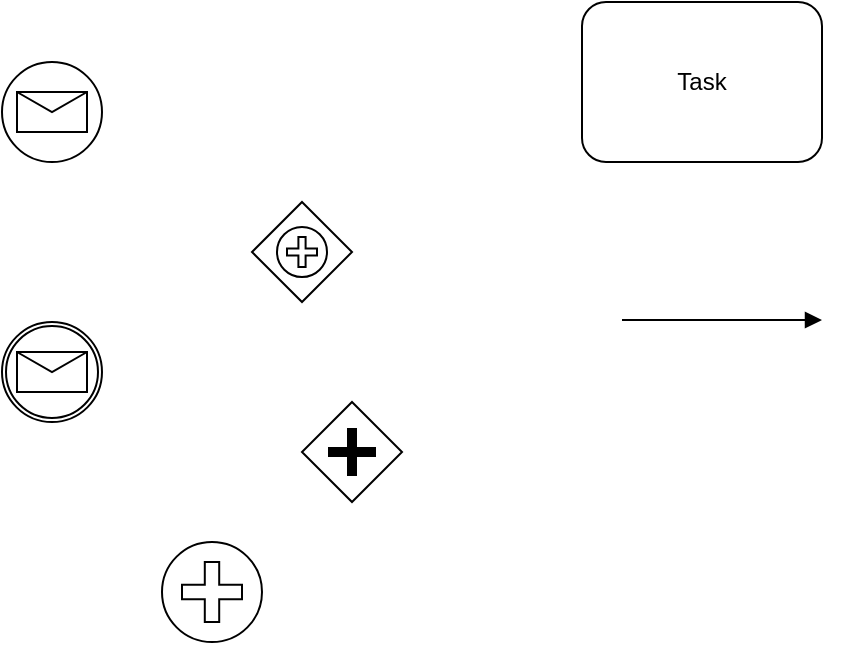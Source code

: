 <mxfile version="13.7.7" type="github">
  <diagram id="piFoxGvvBPCj-D57-bOx" name="Page-1">
    <mxGraphModel dx="868" dy="455" grid="1" gridSize="10" guides="1" tooltips="1" connect="1" arrows="1" fold="1" page="1" pageScale="1" pageWidth="850" pageHeight="1100" math="0" shadow="0">
      <root>
        <mxCell id="0" />
        <mxCell id="1" parent="0" />
        <mxCell id="ebk1-9ldmC2qxuFoOHEZ-1" value="" style="shape=mxgraph.bpmn.shape;html=1;verticalLabelPosition=bottom;labelBackgroundColor=#ffffff;verticalAlign=top;align=center;perimeter=ellipsePerimeter;outlineConnect=0;outline=standard;symbol=message;" vertex="1" parent="1">
          <mxGeometry x="250" y="110" width="50" height="50" as="geometry" />
        </mxCell>
        <mxCell id="ebk1-9ldmC2qxuFoOHEZ-2" value="" style="shape=mxgraph.bpmn.shape;html=1;verticalLabelPosition=bottom;labelBackgroundColor=#ffffff;verticalAlign=top;align=center;perimeter=ellipsePerimeter;outlineConnect=0;outline=catching;symbol=message;" vertex="1" parent="1">
          <mxGeometry x="250" y="240" width="50" height="50" as="geometry" />
        </mxCell>
        <mxCell id="ebk1-9ldmC2qxuFoOHEZ-3" value="" style="shape=mxgraph.bpmn.shape;html=1;verticalLabelPosition=bottom;labelBackgroundColor=#ffffff;verticalAlign=top;align=center;perimeter=rhombusPerimeter;background=gateway;outlineConnect=0;outline=standard;symbol=parallelMultiple;" vertex="1" parent="1">
          <mxGeometry x="375" y="180" width="50" height="50" as="geometry" />
        </mxCell>
        <mxCell id="ebk1-9ldmC2qxuFoOHEZ-4" value="" style="shape=mxgraph.bpmn.shape;html=1;verticalLabelPosition=bottom;labelBackgroundColor=#ffffff;verticalAlign=top;align=center;perimeter=rhombusPerimeter;background=gateway;outlineConnect=0;outline=none;symbol=parallelGw;" vertex="1" parent="1">
          <mxGeometry x="400" y="280" width="50" height="50" as="geometry" />
        </mxCell>
        <mxCell id="ebk1-9ldmC2qxuFoOHEZ-5" value="" style="shape=mxgraph.bpmn.shape;html=1;verticalLabelPosition=bottom;labelBackgroundColor=#ffffff;verticalAlign=top;align=center;perimeter=ellipsePerimeter;outlineConnect=0;outline=standard;symbol=parallelMultiple;" vertex="1" parent="1">
          <mxGeometry x="330" y="350" width="50" height="50" as="geometry" />
        </mxCell>
        <mxCell id="ebk1-9ldmC2qxuFoOHEZ-6" value="Task" style="shape=ext;rounded=1;html=1;whiteSpace=wrap;" vertex="1" parent="1">
          <mxGeometry x="540" y="80" width="120" height="80" as="geometry" />
        </mxCell>
        <mxCell id="ebk1-9ldmC2qxuFoOHEZ-7" value="" style="endArrow=block;endFill=1;endSize=6;html=1;" edge="1" parent="1">
          <mxGeometry width="100" relative="1" as="geometry">
            <mxPoint x="560" y="239" as="sourcePoint" />
            <mxPoint x="660" y="239" as="targetPoint" />
          </mxGeometry>
        </mxCell>
      </root>
    </mxGraphModel>
  </diagram>
</mxfile>
